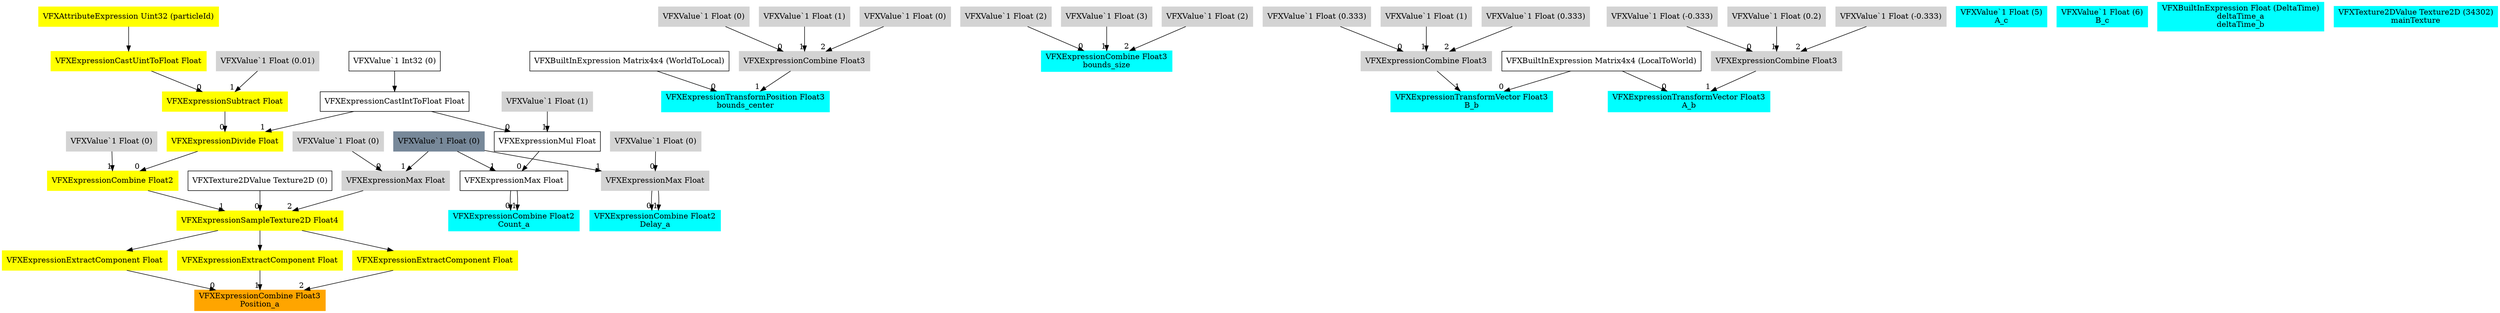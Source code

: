 digraph G {
node0 [shape="box" color="cyan" style="filled" label="VFXExpressionCombine Float2
Count_a"]
node1 [shape="box" label="VFXExpressionMax Float"]
node2 [shape="box" label="VFXExpressionMul Float"]
node3 [shape="box" label="VFXExpressionCastIntToFloat Float"]
node4 [shape="box" label="VFXValue`1 Int32 (0)"]
node5 [shape="box" color="lightgray" style="filled" label="VFXValue`1 Float (1)"]
node6 [shape="box" color="lightslategray" style="filled" label="VFXValue`1 Float (0)"]
node7 [shape="box" color="cyan" style="filled" label="VFXExpressionCombine Float2
Delay_a"]
node8 [shape="box" color="lightgray" style="filled" label="VFXExpressionMax Float"]
node9 [shape="box" color="lightgray" style="filled" label="VFXValue`1 Float (0)"]
node10 [shape="box" color="cyan" style="filled" label="VFXExpressionTransformPosition Float3
bounds_center"]
node11 [shape="box" label="VFXBuiltInExpression Matrix4x4 (WorldToLocal)"]
node12 [shape="box" color="lightgray" style="filled" label="VFXExpressionCombine Float3"]
node13 [shape="box" color="lightgray" style="filled" label="VFXValue`1 Float (0)"]
node14 [shape="box" color="lightgray" style="filled" label="VFXValue`1 Float (1)"]
node15 [shape="box" color="lightgray" style="filled" label="VFXValue`1 Float (0)"]
node16 [shape="box" color="cyan" style="filled" label="VFXExpressionCombine Float3
bounds_size"]
node17 [shape="box" color="lightgray" style="filled" label="VFXValue`1 Float (2)"]
node18 [shape="box" color="lightgray" style="filled" label="VFXValue`1 Float (3)"]
node19 [shape="box" color="lightgray" style="filled" label="VFXValue`1 Float (2)"]
node20 [shape="box" color="orange" style="filled" label="VFXExpressionCombine Float3
Position_a"]
node21 [shape="box" color="yellow" style="filled" label="VFXExpressionExtractComponent Float"]
node22 [shape="box" color="yellow" style="filled" label="VFXExpressionSampleTexture2D Float4"]
node23 [shape="box" label="VFXTexture2DValue Texture2D (0)"]
node24 [shape="box" color="yellow" style="filled" label="VFXExpressionCombine Float2"]
node25 [shape="box" color="yellow" style="filled" label="VFXExpressionDivide Float"]
node26 [shape="box" color="yellow" style="filled" label="VFXExpressionSubtract Float"]
node27 [shape="box" color="yellow" style="filled" label="VFXExpressionCastUintToFloat Float"]
node28 [shape="box" color="yellow" style="filled" label="VFXAttributeExpression Uint32 (particleId)"]
node29 [shape="box" color="lightgray" style="filled" label="VFXValue`1 Float (0.01)"]
node30 [shape="box" color="lightgray" style="filled" label="VFXValue`1 Float (0)"]
node31 [shape="box" color="lightgray" style="filled" label="VFXExpressionMax Float"]
node32 [shape="box" color="lightgray" style="filled" label="VFXValue`1 Float (0)"]
node33 [shape="box" color="yellow" style="filled" label="VFXExpressionExtractComponent Float"]
node34 [shape="box" color="yellow" style="filled" label="VFXExpressionExtractComponent Float"]
node35 [shape="box" color="cyan" style="filled" label="VFXExpressionTransformVector Float3
A_b"]
node36 [shape="box" label="VFXBuiltInExpression Matrix4x4 (LocalToWorld)"]
node37 [shape="box" color="lightgray" style="filled" label="VFXExpressionCombine Float3"]
node38 [shape="box" color="lightgray" style="filled" label="VFXValue`1 Float (-0.333)"]
node39 [shape="box" color="lightgray" style="filled" label="VFXValue`1 Float (0.2)"]
node40 [shape="box" color="lightgray" style="filled" label="VFXValue`1 Float (-0.333)"]
node41 [shape="box" color="cyan" style="filled" label="VFXExpressionTransformVector Float3
B_b"]
node42 [shape="box" color="lightgray" style="filled" label="VFXExpressionCombine Float3"]
node43 [shape="box" color="lightgray" style="filled" label="VFXValue`1 Float (0.333)"]
node44 [shape="box" color="lightgray" style="filled" label="VFXValue`1 Float (1)"]
node45 [shape="box" color="lightgray" style="filled" label="VFXValue`1 Float (0.333)"]
node46 [shape="box" color="cyan" style="filled" label="VFXValue`1 Float (5)
A_c"]
node47 [shape="box" color="cyan" style="filled" label="VFXValue`1 Float (6)
B_c"]
node48 [shape="box" color="cyan" style="filled" label="VFXBuiltInExpression Float (DeltaTime)
deltaTime_a
deltaTime_b"]
node49 [shape="box" color="cyan" style="filled" label="VFXTexture2DValue Texture2D (34302)
mainTexture"]
node1 -> node0 [headlabel="0"]
node1 -> node0 [headlabel="1"]
node2 -> node1 [headlabel="0"]
node6 -> node1 [headlabel="1"]
node3 -> node2 [headlabel="0"]
node5 -> node2 [headlabel="1"]
node4 -> node3 
node8 -> node7 [headlabel="0"]
node8 -> node7 [headlabel="1"]
node9 -> node8 [headlabel="0"]
node6 -> node8 [headlabel="1"]
node11 -> node10 [headlabel="0"]
node12 -> node10 [headlabel="1"]
node13 -> node12 [headlabel="0"]
node14 -> node12 [headlabel="1"]
node15 -> node12 [headlabel="2"]
node17 -> node16 [headlabel="0"]
node18 -> node16 [headlabel="1"]
node19 -> node16 [headlabel="2"]
node21 -> node20 [headlabel="0"]
node33 -> node20 [headlabel="1"]
node34 -> node20 [headlabel="2"]
node22 -> node21 
node23 -> node22 [headlabel="0"]
node24 -> node22 [headlabel="1"]
node31 -> node22 [headlabel="2"]
node25 -> node24 [headlabel="0"]
node30 -> node24 [headlabel="1"]
node26 -> node25 [headlabel="0"]
node3 -> node25 [headlabel="1"]
node27 -> node26 [headlabel="0"]
node29 -> node26 [headlabel="1"]
node28 -> node27 
node32 -> node31 [headlabel="0"]
node6 -> node31 [headlabel="1"]
node22 -> node33 
node22 -> node34 
node36 -> node35 [headlabel="0"]
node37 -> node35 [headlabel="1"]
node38 -> node37 [headlabel="0"]
node39 -> node37 [headlabel="1"]
node40 -> node37 [headlabel="2"]
node36 -> node41 [headlabel="0"]
node42 -> node41 [headlabel="1"]
node43 -> node42 [headlabel="0"]
node44 -> node42 [headlabel="1"]
node45 -> node42 [headlabel="2"]
}
